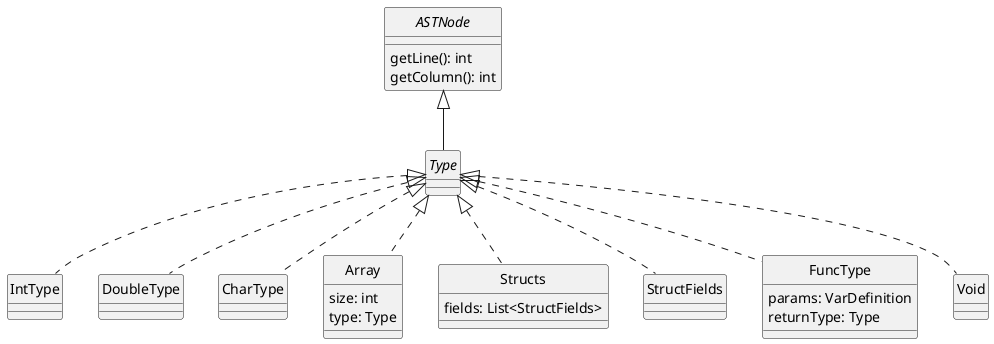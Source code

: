 @startuml Types
skinparam style strictuml
skinparam monochrome true

interface ASTNode {
    getLine(): int
    getColumn(): int
}

interface Type

ASTNode <|-- Type

class IntType

Type <|.. IntType

class DoubleType

Type <|.. DoubleType

class CharType

Type <|.. CharType

class Array {
    size: int
    type: Type
}

Type <|.. Array

class Structs {
    fields: List<StructFields>
}

class StructFields implements Type {}

Type <|.. Structs

class FuncType {
    params: VarDefinition
    returnType: Type
}

Type <|.. FuncType

class Void {

}

Type <|.. Void

@enduml
